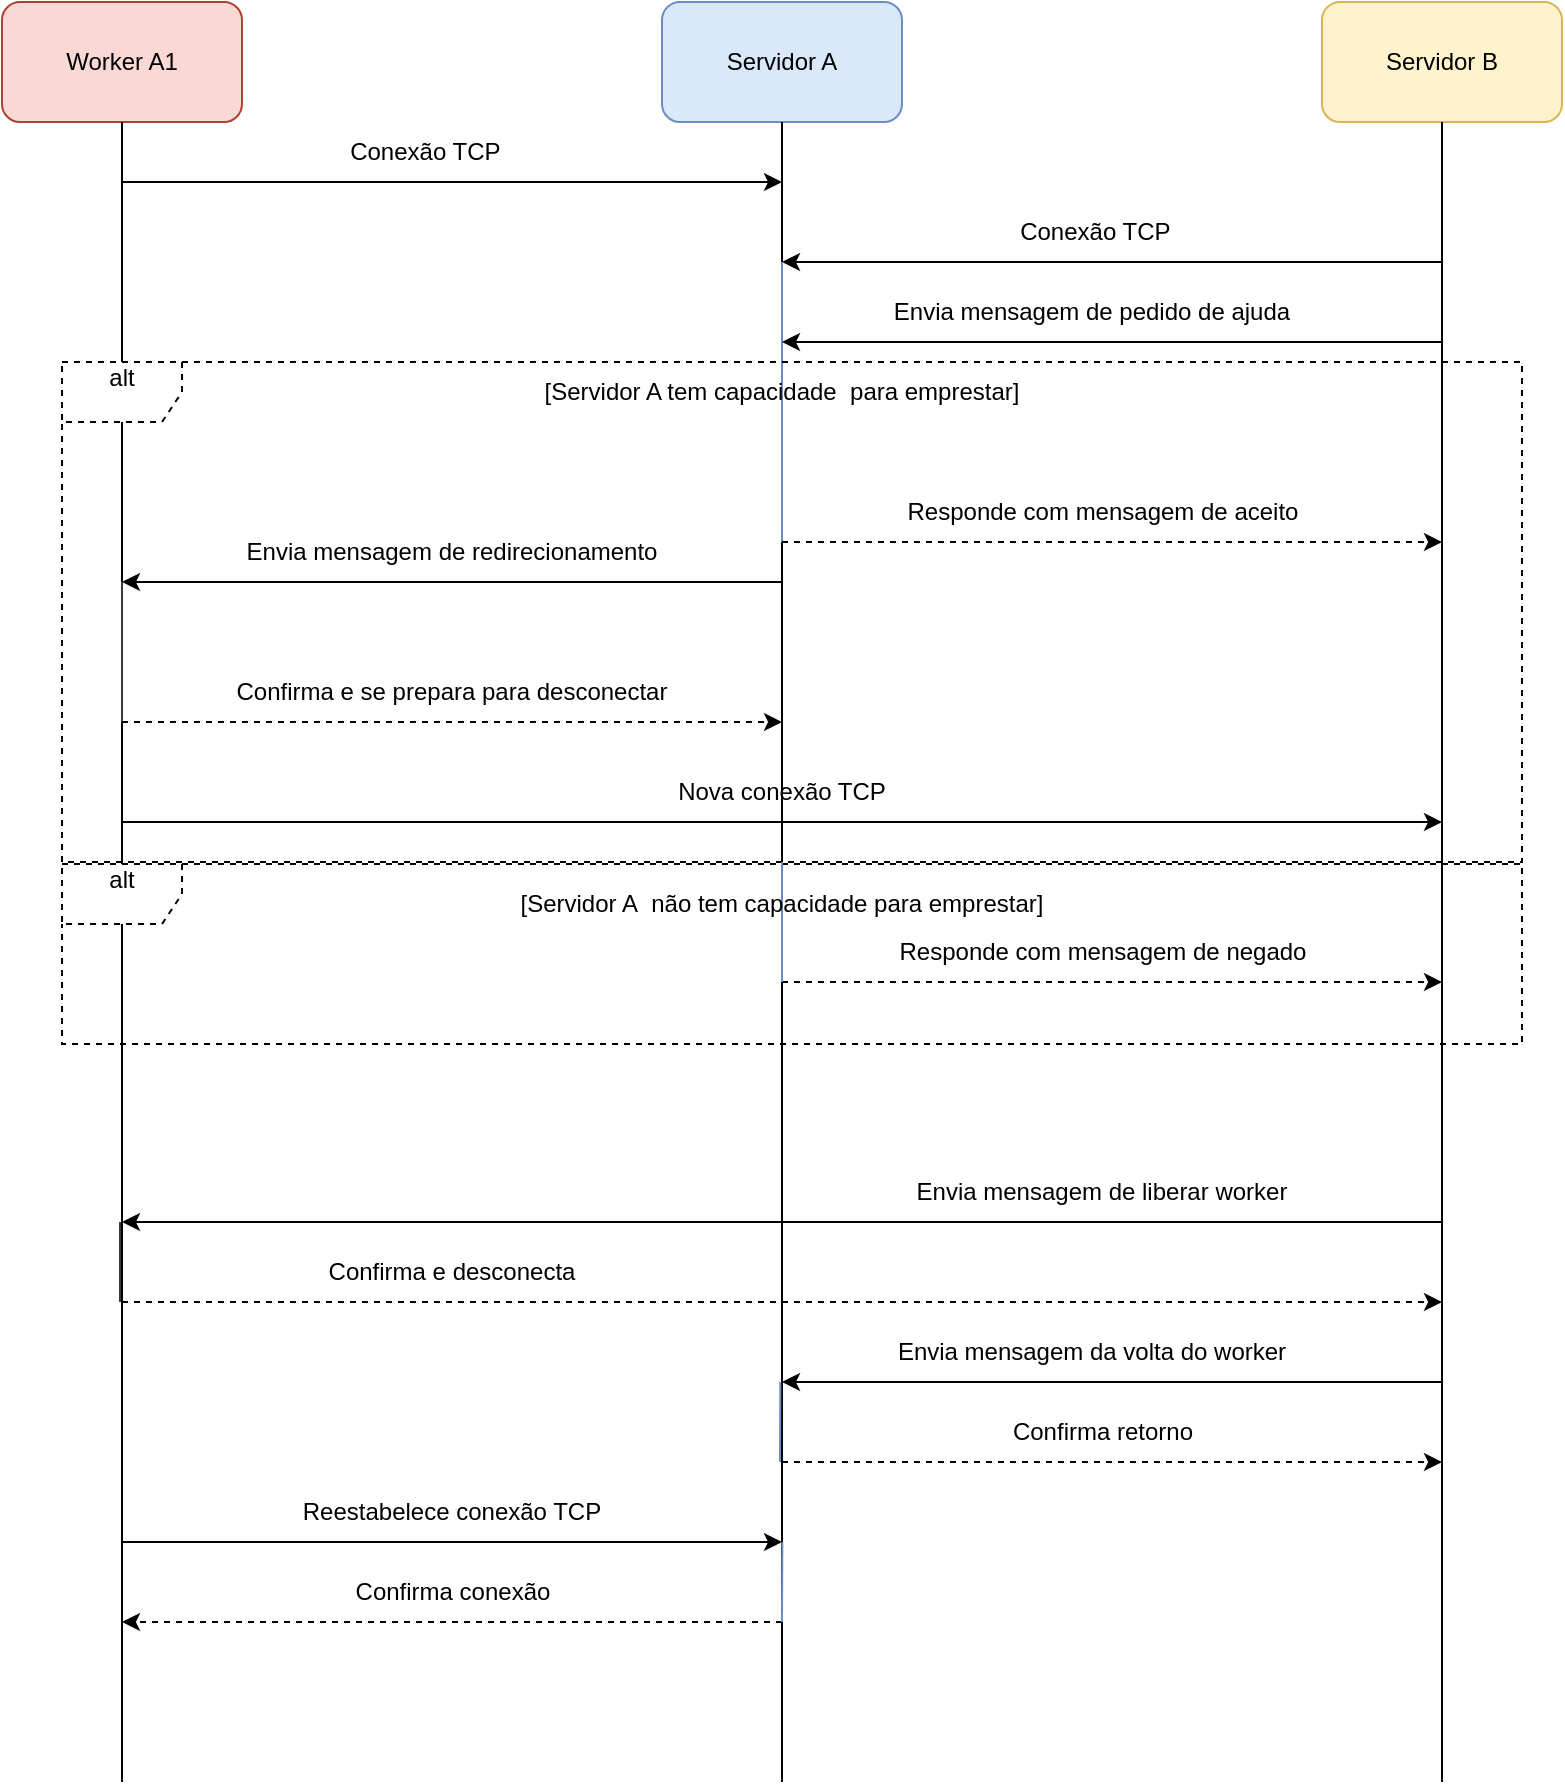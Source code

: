 <mxfile version="28.1.2">
  <diagram name="Página-1" id="AxKe9XGQanPMAC3o1tzG">
    <mxGraphModel dx="1426" dy="841" grid="1" gridSize="10" guides="1" tooltips="1" connect="1" arrows="1" fold="1" page="1" pageScale="1" pageWidth="827" pageHeight="1169" math="0" shadow="0">
      <root>
        <mxCell id="0" />
        <mxCell id="1" parent="0" />
        <mxCell id="hUt9Ui0OTCReUHCG-fvD-1" value="" style="rounded=1;whiteSpace=wrap;html=1;fillColor=#fad9d5;strokeColor=#ae4132;" parent="1" vertex="1">
          <mxGeometry x="30" y="30" width="120" height="60" as="geometry" />
        </mxCell>
        <mxCell id="hUt9Ui0OTCReUHCG-fvD-2" value="" style="rounded=1;whiteSpace=wrap;html=1;fillColor=#dae8fc;strokeColor=#6c8ebf;" parent="1" vertex="1">
          <mxGeometry x="360" y="30" width="120" height="60" as="geometry" />
        </mxCell>
        <mxCell id="hUt9Ui0OTCReUHCG-fvD-3" value="" style="rounded=1;whiteSpace=wrap;html=1;fillColor=#fff2cc;strokeColor=#d6b656;" parent="1" vertex="1">
          <mxGeometry x="690" y="30" width="120" height="60" as="geometry" />
        </mxCell>
        <mxCell id="hUt9Ui0OTCReUHCG-fvD-4" value="" style="endArrow=none;html=1;rounded=0;entryX=0.5;entryY=1;entryDx=0;entryDy=0;" parent="1" target="hUt9Ui0OTCReUHCG-fvD-2" edge="1">
          <mxGeometry width="50" height="50" relative="1" as="geometry">
            <mxPoint x="420" y="920" as="sourcePoint" />
            <mxPoint x="440" y="310" as="targetPoint" />
          </mxGeometry>
        </mxCell>
        <mxCell id="hUt9Ui0OTCReUHCG-fvD-5" value="" style="endArrow=none;html=1;rounded=0;entryX=0.5;entryY=1;entryDx=0;entryDy=0;" parent="1" target="hUt9Ui0OTCReUHCG-fvD-1" edge="1">
          <mxGeometry width="50" height="50" relative="1" as="geometry">
            <mxPoint x="90" y="920" as="sourcePoint" />
            <mxPoint x="440" y="210" as="targetPoint" />
          </mxGeometry>
        </mxCell>
        <mxCell id="hUt9Ui0OTCReUHCG-fvD-6" value="" style="endArrow=none;html=1;rounded=0;entryX=0.5;entryY=1;entryDx=0;entryDy=0;" parent="1" target="hUt9Ui0OTCReUHCG-fvD-3" edge="1">
          <mxGeometry width="50" height="50" relative="1" as="geometry">
            <mxPoint x="750" y="920" as="sourcePoint" />
            <mxPoint x="440" y="210" as="targetPoint" />
          </mxGeometry>
        </mxCell>
        <mxCell id="hUt9Ui0OTCReUHCG-fvD-7" value="Worker A1" style="text;html=1;align=center;verticalAlign=middle;whiteSpace=wrap;rounded=0;" parent="1" vertex="1">
          <mxGeometry x="60" y="45" width="60" height="30" as="geometry" />
        </mxCell>
        <mxCell id="hUt9Ui0OTCReUHCG-fvD-8" value="Servidor A" style="text;html=1;align=center;verticalAlign=middle;whiteSpace=wrap;rounded=0;" parent="1" vertex="1">
          <mxGeometry x="390" y="45" width="60" height="30" as="geometry" />
        </mxCell>
        <mxCell id="hUt9Ui0OTCReUHCG-fvD-9" value="Servidor B" style="text;html=1;align=center;verticalAlign=middle;whiteSpace=wrap;rounded=0;" parent="1" vertex="1">
          <mxGeometry x="720" y="45" width="60" height="30" as="geometry" />
        </mxCell>
        <mxCell id="hUt9Ui0OTCReUHCG-fvD-10" value="" style="endArrow=classic;html=1;rounded=0;" parent="1" edge="1">
          <mxGeometry width="50" height="50" relative="1" as="geometry">
            <mxPoint x="750" y="160" as="sourcePoint" />
            <mxPoint x="420" y="160" as="targetPoint" />
          </mxGeometry>
        </mxCell>
        <mxCell id="hUt9Ui0OTCReUHCG-fvD-16" value="" style="shape=pipe;html=1;rounded=1;fillColor=#dae8fc;strokeColor=#6c8ebf;endArrow=none;endFill=0;curved=0;" parent="1" edge="1">
          <mxGeometry width="100" relative="1" as="geometry">
            <mxPoint x="420" y="300" as="sourcePoint" />
            <mxPoint x="420" y="160" as="targetPoint" />
          </mxGeometry>
        </mxCell>
        <mxCell id="hUt9Ui0OTCReUHCG-fvD-17" value="&amp;nbsp;Conexão TCP" style="text;html=1;align=center;verticalAlign=middle;whiteSpace=wrap;rounded=0;" parent="1" vertex="1">
          <mxGeometry x="510" y="130" width="130" height="30" as="geometry" />
        </mxCell>
        <mxCell id="hUt9Ui0OTCReUHCG-fvD-18" value="" style="endArrow=classic;html=1;rounded=0;" parent="1" edge="1">
          <mxGeometry width="50" height="50" relative="1" as="geometry">
            <mxPoint x="750" y="200" as="sourcePoint" />
            <mxPoint x="420" y="200" as="targetPoint" />
          </mxGeometry>
        </mxCell>
        <mxCell id="hUt9Ui0OTCReUHCG-fvD-19" value="Envia mensagem de pedido de ajuda" style="text;html=1;align=center;verticalAlign=middle;whiteSpace=wrap;rounded=0;" parent="1" vertex="1">
          <mxGeometry x="445" y="170" width="260" height="30" as="geometry" />
        </mxCell>
        <mxCell id="hUt9Ui0OTCReUHCG-fvD-20" value="alt&lt;div&gt;&lt;br&gt;&lt;/div&gt;" style="shape=umlFrame;whiteSpace=wrap;html=1;pointerEvents=0;dashed=1;" parent="1" vertex="1">
          <mxGeometry x="60" y="210" width="730" height="250" as="geometry" />
        </mxCell>
        <mxCell id="hUt9Ui0OTCReUHCG-fvD-21" value="" style="endArrow=classic;html=1;rounded=0;dashed=1;" parent="1" edge="1">
          <mxGeometry width="50" height="50" relative="1" as="geometry">
            <mxPoint x="420" y="300" as="sourcePoint" />
            <mxPoint x="750" y="300" as="targetPoint" />
          </mxGeometry>
        </mxCell>
        <mxCell id="VIPFEib8cOBOZgAOzZdH-2" value="[Servidor A tem capacidade&amp;nbsp; para emprestar]" style="text;html=1;whiteSpace=wrap;strokeColor=none;fillColor=none;align=center;verticalAlign=middle;rounded=0;" parent="1" vertex="1">
          <mxGeometry x="300" y="210" width="240" height="30" as="geometry" />
        </mxCell>
        <mxCell id="VIPFEib8cOBOZgAOzZdH-3" value="Responde com mensagem de aceito" style="text;html=1;whiteSpace=wrap;strokeColor=none;fillColor=none;align=center;verticalAlign=middle;rounded=0;" parent="1" vertex="1">
          <mxGeometry x="473.75" y="270" width="212.5" height="30" as="geometry" />
        </mxCell>
        <mxCell id="VIPFEib8cOBOZgAOzZdH-5" value="" style="endArrow=classic;html=1;rounded=0;" parent="1" edge="1">
          <mxGeometry width="50" height="50" relative="1" as="geometry">
            <mxPoint x="420" y="320" as="sourcePoint" />
            <mxPoint x="90" y="320" as="targetPoint" />
          </mxGeometry>
        </mxCell>
        <mxCell id="VIPFEib8cOBOZgAOzZdH-7" value="" style="shape=pipe;html=1;rounded=1;fillColor=#ffcccc;strokeColor=#36393d;endArrow=none;endFill=0;curved=0;" parent="1" edge="1">
          <mxGeometry width="100" relative="1" as="geometry">
            <mxPoint x="90" y="390" as="sourcePoint" />
            <mxPoint x="90" y="320" as="targetPoint" />
          </mxGeometry>
        </mxCell>
        <mxCell id="VIPFEib8cOBOZgAOzZdH-8" value="" style="endArrow=classic;html=1;rounded=0;dashed=1;" parent="1" edge="1">
          <mxGeometry width="50" height="50" relative="1" as="geometry">
            <mxPoint x="90" y="390" as="sourcePoint" />
            <mxPoint x="420" y="390" as="targetPoint" />
          </mxGeometry>
        </mxCell>
        <mxCell id="VIPFEib8cOBOZgAOzZdH-9" value="Envia mensagem de redirecionamento" style="text;html=1;whiteSpace=wrap;strokeColor=none;fillColor=none;align=center;verticalAlign=middle;rounded=0;" parent="1" vertex="1">
          <mxGeometry x="90" y="290" width="330" height="30" as="geometry" />
        </mxCell>
        <mxCell id="VIPFEib8cOBOZgAOzZdH-10" value="Confirma e se prepara para desconectar" style="text;html=1;whiteSpace=wrap;strokeColor=none;fillColor=none;align=center;verticalAlign=middle;rounded=0;" parent="1" vertex="1">
          <mxGeometry x="90" y="360" width="330" height="30" as="geometry" />
        </mxCell>
        <mxCell id="VIPFEib8cOBOZgAOzZdH-11" value="" style="endArrow=classic;html=1;rounded=0;" parent="1" edge="1">
          <mxGeometry width="50" height="50" relative="1" as="geometry">
            <mxPoint x="90" y="120" as="sourcePoint" />
            <mxPoint x="420" y="120" as="targetPoint" />
          </mxGeometry>
        </mxCell>
        <mxCell id="VIPFEib8cOBOZgAOzZdH-12" value="&amp;nbsp;Conexão TCP" style="text;html=1;align=center;verticalAlign=middle;whiteSpace=wrap;rounded=0;" parent="1" vertex="1">
          <mxGeometry x="175" y="90" width="130" height="30" as="geometry" />
        </mxCell>
        <mxCell id="VIPFEib8cOBOZgAOzZdH-13" value="" style="endArrow=classic;html=1;rounded=0;" parent="1" edge="1">
          <mxGeometry width="50" height="50" relative="1" as="geometry">
            <mxPoint x="90" y="440" as="sourcePoint" />
            <mxPoint x="750" y="440" as="targetPoint" />
          </mxGeometry>
        </mxCell>
        <mxCell id="VIPFEib8cOBOZgAOzZdH-14" value="Nova conexão TCP" style="text;html=1;whiteSpace=wrap;strokeColor=none;fillColor=none;align=center;verticalAlign=middle;rounded=0;" parent="1" vertex="1">
          <mxGeometry x="355" y="410" width="130" height="30" as="geometry" />
        </mxCell>
        <mxCell id="VIPFEib8cOBOZgAOzZdH-23" value="" style="endArrow=classic;html=1;rounded=0;dashed=1;" parent="1" edge="1">
          <mxGeometry width="50" height="50" relative="1" as="geometry">
            <mxPoint x="420" y="520" as="sourcePoint" />
            <mxPoint x="750" y="520" as="targetPoint" />
          </mxGeometry>
        </mxCell>
        <mxCell id="VIPFEib8cOBOZgAOzZdH-24" value="alt&lt;div&gt;&lt;br&gt;&lt;/div&gt;" style="shape=umlFrame;whiteSpace=wrap;html=1;pointerEvents=0;dashed=1;" parent="1" vertex="1">
          <mxGeometry x="60" y="461" width="730" height="90" as="geometry" />
        </mxCell>
        <mxCell id="VIPFEib8cOBOZgAOzZdH-25" value="Responde com mensagem de negado" style="text;html=1;whiteSpace=wrap;strokeColor=none;fillColor=none;align=center;verticalAlign=middle;rounded=0;" parent="1" vertex="1">
          <mxGeometry x="473.75" y="490" width="212.5" height="30" as="geometry" />
        </mxCell>
        <mxCell id="VIPFEib8cOBOZgAOzZdH-26" value="" style="shape=pipe;html=1;rounded=1;fillColor=#dae8fc;strokeColor=#6c8ebf;endArrow=none;endFill=0;curved=0;" parent="1" edge="1">
          <mxGeometry width="100" relative="1" as="geometry">
            <mxPoint x="420" y="520" as="sourcePoint" />
            <mxPoint x="420" y="460" as="targetPoint" />
          </mxGeometry>
        </mxCell>
        <mxCell id="VIPFEib8cOBOZgAOzZdH-17" value="[Servidor A&amp;nbsp; não tem capacidade para emprestar]" style="text;html=1;whiteSpace=wrap;strokeColor=none;fillColor=none;align=center;verticalAlign=bottom;rounded=0;" parent="1" vertex="1">
          <mxGeometry x="280" y="460" width="280" height="30" as="geometry" />
        </mxCell>
        <mxCell id="VIPFEib8cOBOZgAOzZdH-27" value="" style="endArrow=classic;html=1;rounded=0;" parent="1" edge="1">
          <mxGeometry width="50" height="50" relative="1" as="geometry">
            <mxPoint x="750" y="640" as="sourcePoint" />
            <mxPoint x="90" y="640" as="targetPoint" />
          </mxGeometry>
        </mxCell>
        <mxCell id="VIPFEib8cOBOZgAOzZdH-28" value="Envia mensagem de liberar worker" style="text;html=1;whiteSpace=wrap;strokeColor=none;fillColor=none;align=center;verticalAlign=middle;rounded=0;" parent="1" vertex="1">
          <mxGeometry x="465" y="610" width="230" height="30" as="geometry" />
        </mxCell>
        <mxCell id="VIPFEib8cOBOZgAOzZdH-29" value="" style="endArrow=classic;html=1;rounded=0;dashed=1;" parent="1" edge="1">
          <mxGeometry width="50" height="50" relative="1" as="geometry">
            <mxPoint x="90" y="680" as="sourcePoint" />
            <mxPoint x="750" y="680" as="targetPoint" />
          </mxGeometry>
        </mxCell>
        <mxCell id="VIPFEib8cOBOZgAOzZdH-30" value="Confirma e desconecta" style="text;html=1;whiteSpace=wrap;strokeColor=none;fillColor=none;align=center;verticalAlign=middle;rounded=0;" parent="1" vertex="1">
          <mxGeometry x="175" y="650" width="160" height="30" as="geometry" />
        </mxCell>
        <mxCell id="VIPFEib8cOBOZgAOzZdH-31" value="" style="shape=pipe;html=1;rounded=1;fillColor=#ffcccc;strokeColor=#36393d;endArrow=none;endFill=0;curved=0;" parent="1" edge="1">
          <mxGeometry width="100" relative="1" as="geometry">
            <mxPoint x="89" y="680" as="sourcePoint" />
            <mxPoint x="89" y="640" as="targetPoint" />
          </mxGeometry>
        </mxCell>
        <mxCell id="VIPFEib8cOBOZgAOzZdH-32" value="" style="endArrow=classic;html=1;rounded=0;" parent="1" edge="1">
          <mxGeometry width="50" height="50" relative="1" as="geometry">
            <mxPoint x="750" y="720" as="sourcePoint" />
            <mxPoint x="420" y="720" as="targetPoint" />
          </mxGeometry>
        </mxCell>
        <mxCell id="VIPFEib8cOBOZgAOzZdH-34" value="Envia mensagem da volta do worker" style="text;html=1;whiteSpace=wrap;strokeColor=none;fillColor=none;align=center;verticalAlign=middle;rounded=0;" parent="1" vertex="1">
          <mxGeometry x="470" y="690" width="210" height="30" as="geometry" />
        </mxCell>
        <mxCell id="VIPFEib8cOBOZgAOzZdH-35" value="" style="shape=pipe;html=1;rounded=1;fillColor=#dae8fc;strokeColor=#6c8ebf;endArrow=none;endFill=0;curved=0;" parent="1" edge="1">
          <mxGeometry width="100" relative="1" as="geometry">
            <mxPoint x="419" y="760" as="sourcePoint" />
            <mxPoint x="419.17" y="720" as="targetPoint" />
          </mxGeometry>
        </mxCell>
        <mxCell id="VIPFEib8cOBOZgAOzZdH-36" value="" style="endArrow=classic;html=1;rounded=0;dashed=1;" parent="1" edge="1">
          <mxGeometry width="50" height="50" relative="1" as="geometry">
            <mxPoint x="420" y="760" as="sourcePoint" />
            <mxPoint x="750" y="760" as="targetPoint" />
          </mxGeometry>
        </mxCell>
        <mxCell id="VIPFEib8cOBOZgAOzZdH-37" value="Confirma retorno" style="text;html=1;whiteSpace=wrap;strokeColor=none;fillColor=none;align=center;verticalAlign=middle;rounded=0;" parent="1" vertex="1">
          <mxGeometry x="517.5" y="730" width="125" height="30" as="geometry" />
        </mxCell>
        <mxCell id="VIPFEib8cOBOZgAOzZdH-38" value="" style="endArrow=classic;html=1;rounded=0;" parent="1" edge="1">
          <mxGeometry width="50" height="50" relative="1" as="geometry">
            <mxPoint x="90" y="800" as="sourcePoint" />
            <mxPoint x="420" y="800" as="targetPoint" />
          </mxGeometry>
        </mxCell>
        <mxCell id="VIPFEib8cOBOZgAOzZdH-39" value="Reestabelece conexão TCP" style="text;html=1;whiteSpace=wrap;strokeColor=none;fillColor=none;align=center;verticalAlign=middle;rounded=0;" parent="1" vertex="1">
          <mxGeometry x="165" y="770" width="180" height="30" as="geometry" />
        </mxCell>
        <mxCell id="VIPFEib8cOBOZgAOzZdH-41" value="" style="endArrow=classic;html=1;rounded=0;dashed=1;" parent="1" edge="1">
          <mxGeometry width="50" height="50" relative="1" as="geometry">
            <mxPoint x="420" y="840" as="sourcePoint" />
            <mxPoint x="90" y="840" as="targetPoint" />
          </mxGeometry>
        </mxCell>
        <mxCell id="VIPFEib8cOBOZgAOzZdH-42" value="" style="shape=pipe;html=1;rounded=1;fillColor=#dae8fc;strokeColor=#6c8ebf;endArrow=none;endFill=0;curved=0;" parent="1" edge="1">
          <mxGeometry width="100" relative="1" as="geometry">
            <mxPoint x="420" y="840" as="sourcePoint" />
            <mxPoint x="420.17" y="800" as="targetPoint" />
          </mxGeometry>
        </mxCell>
        <mxCell id="VIPFEib8cOBOZgAOzZdH-43" value="Confirma conexão" style="text;html=1;whiteSpace=wrap;strokeColor=none;fillColor=none;align=center;verticalAlign=middle;rounded=0;" parent="1" vertex="1">
          <mxGeometry x="192.5" y="810" width="125" height="30" as="geometry" />
        </mxCell>
      </root>
    </mxGraphModel>
  </diagram>
</mxfile>
